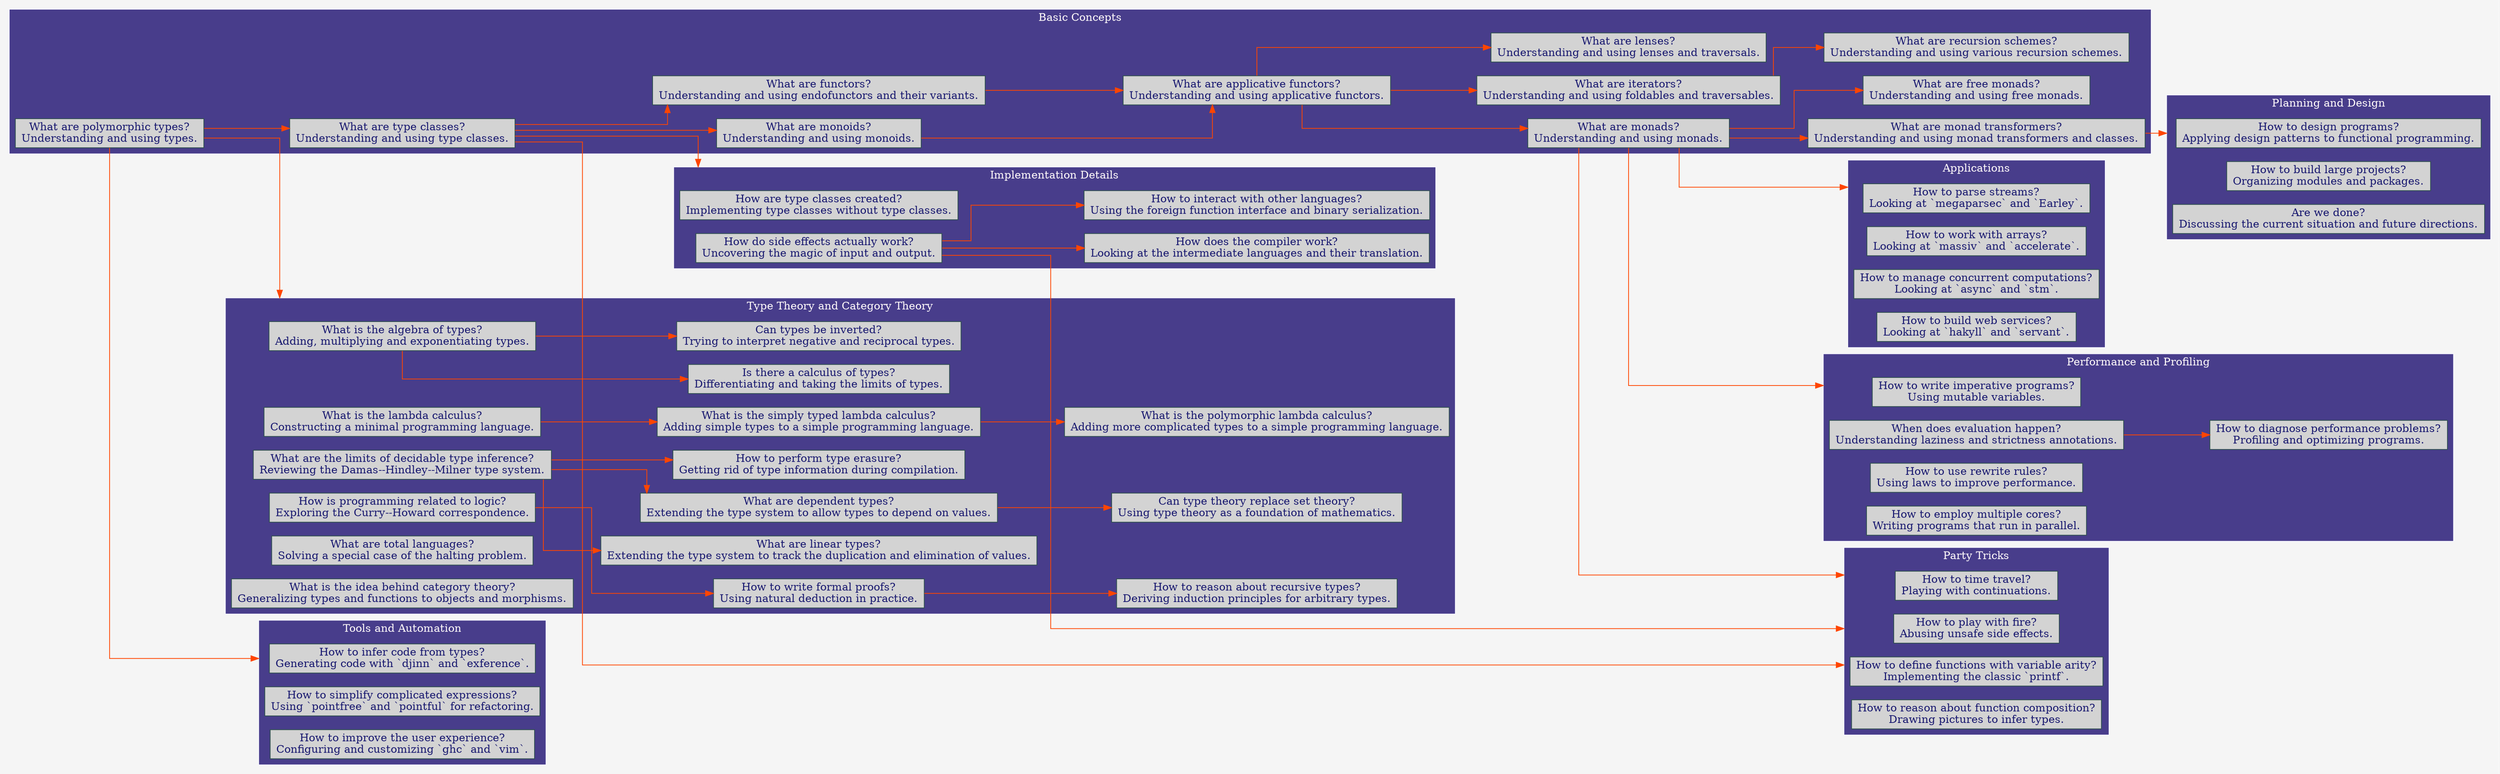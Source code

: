 digraph topics {
  // Here `bgcolor` sets the canvas background color,
  // `fillcolor` sets the cluster background color,
  // `fontcolor` sets the canvas and cluster label text color and
  // `color` sets the cluster border color.
  graph [bgcolor=whitesmoke, color=ghostwhite, fillcolor=darkslateblue, fontcolor=snow, style=filled]
  // Here `fillcolor` sets the node background color,
  // `fontcolor` sets the node label text color and
  // `color` sets the node border color.
  node [color=darkslategray, fillcolor=lightgray, fontcolor=midnightblue, style=filled]
  // node [color=mediumblue, fillcolor=tomato, fontcolor=aliceblue, style=filled]
  // Here `color` sets the arrow color and
  // `fontcolor` sets the arrow label text color.
  edge [color=orangered, fontcolor=indianred]

  graph [compound=true, splines=ortho, rankdir=LR]
  node [shape=box]
  edge [dir=forward]

  subgraph cluster_concepts {
    label="Basic Concepts"
    types
    [label="What are polymorphic types?\nUnderstanding and using types."]
    classes
    [label="What are type classes?\nUnderstanding and using type classes."]
    monoids
    [label="What are monoids?\nUnderstanding and using monoids."]
    functors
    [label="What are functors?\nUnderstanding and using endofunctors and their variants."]
    applicatives
    [label="What are applicative functors?\nUnderstanding and using applicative functors."]
    monads
    [label="What are monads?\nUnderstanding and using monads."]
    transformers
    [label="What are monad transformers?\nUnderstanding and using monad transformers and classes."]
    foldables
    [label="What are iterators?\nUnderstanding and using foldables and traversables."]
    free
    [label="What are free monads?\nUnderstanding and using free monads."]
    schemes
    [label="What are recursion schemes?\nUnderstanding and using various recursion schemes."]
    lenses [label="What are lenses?\nUnderstanding and using lenses and traversals."]
  }

  types -> classes
  classes -> monoids
  classes -> functors
  monoids -> applicatives
  functors -> applicatives
  applicatives -> monads
  monads -> transformers
  applicatives -> foldables
  monads -> free
  foldables -> schemes
  applicatives -> lenses

  subgraph cluster_theory {
    label="Type Theory and Category Theory"
    algebra [label="What is the algebra of types?\nAdding, multiplying and exponentiating types."]
    calculus [label="Is there a calculus of types?\nDifferentiating and taking the limits of types."]
    inverted [label="Can types be inverted?\nTrying to interpret negative and reciprocal types."]
    lc [label="What is the lambda calculus?\nConstructing a minimal programming language."]
    stlc [label="What is the simply typed lambda calculus?\nAdding simple types to a simple programming language."]
    plc [label="What is the polymorphic lambda calculus?\nAdding more complicated types to a simple programming language."]
    decidable [label="What are the limits of decidable type inference?\nReviewing the Damas--Hindley--Milner type system."]
    linear [label="What are linear types?\nExtending the type system to track the duplication and elimination of values."]
    dependent [label="What are dependent types?\nExtending the type system to allow types to depend on values."]
    foundations [label="Can type theory replace set theory?\nUsing type theory as a foundation of mathematics."]
    correspondence [label="How is programming related to logic?\nExploring the Curry--Howard correspondence."]
    deduction [label="How to write formal proofs?\nUsing natural deduction in practice."]
    induction [label="How to reason about recursive types?\nDeriving induction principles for arbitrary types."]
    totality [label="What are total languages?\nSolving a special case of the halting problem."]
    erasure [label="How to perform type erasure?\nGetting rid of type information during compilation."]
    categories [label="What is the idea behind category theory?\nGeneralizing types and functions to objects and morphisms."]
  }

  types -> algebra [lhead=cluster_theory]
  algebra -> calculus
  algebra -> inverted
  lc -> stlc
  stlc -> plc
  decidable -> linear
  decidable -> dependent
  dependent -> foundations
  correspondence -> deduction
  deduction -> induction
  decidable -> erasure

  subgraph cluster_application {
    label="Applications"
    parse [label="How to parse streams?\nLooking at `megaparsec` and `Earley`."]
    arrays [label="How to work with arrays?\nLooking at `massiv` and `accelerate`."]
    concurrency [label="How to manage concurrent computations?\nLooking at `async` and `stm`."]
    web [label="How to build web services?\nLooking at `hakyll` and `servant`."]
  }

  monads -> parse [lhead=cluster_application]

  subgraph cluster_design {
    label="Planning and Design"
    design [label="How to design programs?\nApplying design patterns to functional programming."]
    organize [label="How to build large projects?\nOrganizing modules and packages."]
    future [label="Are we done?\nDiscussing the current situation and future directions."]
  }

  transformers -> design [lhead=cluster_design]

  subgraph cluster_implementation {
    label="Implementation Details"
    dictionaries [label="How are type classes created?\nImplementing type classes without type classes."]
    effects [label="How do side effects actually work?\nUncovering the magic of input and output."]
    primitives [label="How does the compiler work?\nLooking at the intermediate languages and their translation."]
    foreign [label="How to interact with other languages?\nUsing the foreign function interface and binary serialization."]
  }

  classes -> dictionaries [lhead=cluster_implementation]
  effects -> primitives
  effects -> foreign

  subgraph cluster_performance {
    label="Performance and Profiling"
    mutable [label="How to write imperative programs?\nUsing mutable variables."]
    evaluation [label="When does evaluation happen?\nUnderstanding laziness and strictness annotations."]
    rewriting [label="How to use rewrite rules?\nUsing laws to improve performance."]
    parallel [label="How to employ multiple cores?\nWriting programs that run in parallel."]
    profiling [label="How to diagnose performance problems?\nProfiling and optimizing programs."]
  }

  monads -> mutable [lhead=cluster_performance]
  evaluation -> profiling

  subgraph cluster_tools {
    label="Tools and Automation"
    exfer [label="How to infer code from types?\nGenerating code with `djinn` and `exference`."]
    refactor [label="How to simplify complicated expressions?\nUsing `pointfree` and `pointful` for refactoring."]
    ux [label="How to improve the user experience?\nConfiguring and customizing `ghc` and `vim`."]
  }

  types -> exfer [lhead=cluster_tools]

  subgraph cluster_tricks {
    label="Party Tricks"
    unsafe [label="How to play with fire?\nAbusing unsafe side effects."]
    arity [label="How to define functions with variable arity?\nImplementing the classic `printf`."]
    continuations [label="How to time travel?\nPlaying with continuations."]
    composition [label="How to reason about function composition?\nDrawing pictures to infer types."]
  }

  effects -> unsafe [lhead=cluster_tricks]
  classes -> arity [lhead=cluster_tricks]
  monads -> continuations [lhead=cluster_tricks]
}
